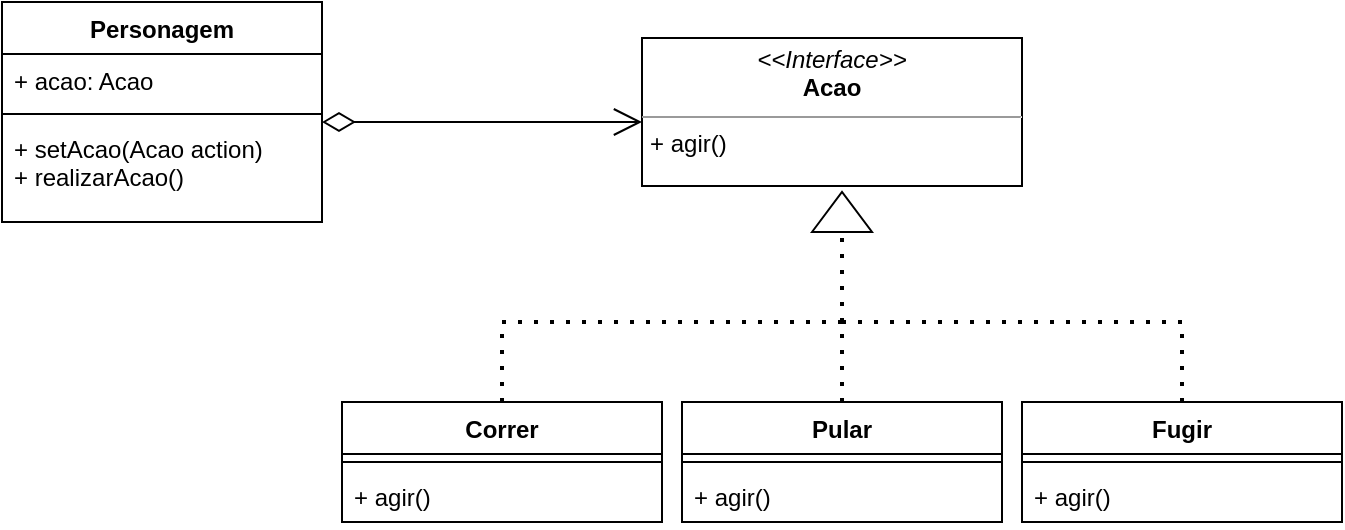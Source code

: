 <mxfile version="22.1.0" type="device">
  <diagram name="Página-1" id="Daj0xfLh5SpWCMXgk2ET">
    <mxGraphModel dx="794" dy="456" grid="1" gridSize="10" guides="1" tooltips="1" connect="1" arrows="1" fold="1" page="1" pageScale="1" pageWidth="827" pageHeight="1169" math="0" shadow="0">
      <root>
        <mxCell id="0" />
        <mxCell id="1" parent="0" />
        <mxCell id="AoqZmXVOI4ZkpsZaVuFw-1" value="Personagem" style="swimlane;fontStyle=1;align=center;verticalAlign=top;childLayout=stackLayout;horizontal=1;startSize=26;horizontalStack=0;resizeParent=1;resizeParentMax=0;resizeLast=0;collapsible=1;marginBottom=0;whiteSpace=wrap;html=1;" parent="1" vertex="1">
          <mxGeometry x="180" y="100" width="160" height="110" as="geometry" />
        </mxCell>
        <mxCell id="AoqZmXVOI4ZkpsZaVuFw-2" value="+ acao: Acao" style="text;strokeColor=none;fillColor=none;align=left;verticalAlign=top;spacingLeft=4;spacingRight=4;overflow=hidden;rotatable=0;points=[[0,0.5],[1,0.5]];portConstraint=eastwest;whiteSpace=wrap;html=1;" parent="AoqZmXVOI4ZkpsZaVuFw-1" vertex="1">
          <mxGeometry y="26" width="160" height="26" as="geometry" />
        </mxCell>
        <mxCell id="AoqZmXVOI4ZkpsZaVuFw-3" value="" style="line;strokeWidth=1;fillColor=none;align=left;verticalAlign=middle;spacingTop=-1;spacingLeft=3;spacingRight=3;rotatable=0;labelPosition=right;points=[];portConstraint=eastwest;strokeColor=inherit;" parent="AoqZmXVOI4ZkpsZaVuFw-1" vertex="1">
          <mxGeometry y="52" width="160" height="8" as="geometry" />
        </mxCell>
        <mxCell id="AoqZmXVOI4ZkpsZaVuFw-4" value="+ setAcao(Acao action)&lt;br&gt;+ realizarAcao()" style="text;strokeColor=none;fillColor=none;align=left;verticalAlign=top;spacingLeft=4;spacingRight=4;overflow=hidden;rotatable=0;points=[[0,0.5],[1,0.5]];portConstraint=eastwest;whiteSpace=wrap;html=1;" parent="AoqZmXVOI4ZkpsZaVuFw-1" vertex="1">
          <mxGeometry y="60" width="160" height="50" as="geometry" />
        </mxCell>
        <mxCell id="AoqZmXVOI4ZkpsZaVuFw-5" value="&lt;p style=&quot;margin:0px;margin-top:4px;text-align:center;&quot;&gt;&lt;i&gt;&amp;lt;&amp;lt;Interface&amp;gt;&amp;gt;&lt;/i&gt;&lt;br&gt;&lt;b&gt;Acao&lt;/b&gt;&lt;/p&gt;&lt;hr size=&quot;1&quot;&gt;&lt;p style=&quot;margin:0px;margin-left:4px;&quot;&gt;+ agir()&lt;br&gt;&lt;/p&gt;" style="verticalAlign=top;align=left;overflow=fill;fontSize=12;fontFamily=Helvetica;html=1;whiteSpace=wrap;" parent="1" vertex="1">
          <mxGeometry x="500" y="118" width="190" height="74" as="geometry" />
        </mxCell>
        <mxCell id="AoqZmXVOI4ZkpsZaVuFw-6" value="Correr" style="swimlane;fontStyle=1;align=center;verticalAlign=top;childLayout=stackLayout;horizontal=1;startSize=26;horizontalStack=0;resizeParent=1;resizeParentMax=0;resizeLast=0;collapsible=1;marginBottom=0;whiteSpace=wrap;html=1;" parent="1" vertex="1">
          <mxGeometry x="350" y="300" width="160" height="60" as="geometry" />
        </mxCell>
        <mxCell id="AoqZmXVOI4ZkpsZaVuFw-8" value="" style="line;strokeWidth=1;fillColor=none;align=left;verticalAlign=middle;spacingTop=-1;spacingLeft=3;spacingRight=3;rotatable=0;labelPosition=right;points=[];portConstraint=eastwest;strokeColor=inherit;" parent="AoqZmXVOI4ZkpsZaVuFw-6" vertex="1">
          <mxGeometry y="26" width="160" height="8" as="geometry" />
        </mxCell>
        <mxCell id="AoqZmXVOI4ZkpsZaVuFw-9" value="+ agir()" style="text;strokeColor=none;fillColor=none;align=left;verticalAlign=top;spacingLeft=4;spacingRight=4;overflow=hidden;rotatable=0;points=[[0,0.5],[1,0.5]];portConstraint=eastwest;whiteSpace=wrap;html=1;" parent="AoqZmXVOI4ZkpsZaVuFw-6" vertex="1">
          <mxGeometry y="34" width="160" height="26" as="geometry" />
        </mxCell>
        <mxCell id="AoqZmXVOI4ZkpsZaVuFw-10" value="Pular" style="swimlane;fontStyle=1;align=center;verticalAlign=top;childLayout=stackLayout;horizontal=1;startSize=26;horizontalStack=0;resizeParent=1;resizeParentMax=0;resizeLast=0;collapsible=1;marginBottom=0;whiteSpace=wrap;html=1;" parent="1" vertex="1">
          <mxGeometry x="520" y="300" width="160" height="60" as="geometry" />
        </mxCell>
        <mxCell id="AoqZmXVOI4ZkpsZaVuFw-11" value="" style="line;strokeWidth=1;fillColor=none;align=left;verticalAlign=middle;spacingTop=-1;spacingLeft=3;spacingRight=3;rotatable=0;labelPosition=right;points=[];portConstraint=eastwest;strokeColor=inherit;" parent="AoqZmXVOI4ZkpsZaVuFw-10" vertex="1">
          <mxGeometry y="26" width="160" height="8" as="geometry" />
        </mxCell>
        <mxCell id="AoqZmXVOI4ZkpsZaVuFw-12" value="+ agir()" style="text;strokeColor=none;fillColor=none;align=left;verticalAlign=top;spacingLeft=4;spacingRight=4;overflow=hidden;rotatable=0;points=[[0,0.5],[1,0.5]];portConstraint=eastwest;whiteSpace=wrap;html=1;" parent="AoqZmXVOI4ZkpsZaVuFw-10" vertex="1">
          <mxGeometry y="34" width="160" height="26" as="geometry" />
        </mxCell>
        <mxCell id="AoqZmXVOI4ZkpsZaVuFw-13" value="Fugir" style="swimlane;fontStyle=1;align=center;verticalAlign=top;childLayout=stackLayout;horizontal=1;startSize=26;horizontalStack=0;resizeParent=1;resizeParentMax=0;resizeLast=0;collapsible=1;marginBottom=0;whiteSpace=wrap;html=1;" parent="1" vertex="1">
          <mxGeometry x="690" y="300" width="160" height="60" as="geometry" />
        </mxCell>
        <mxCell id="AoqZmXVOI4ZkpsZaVuFw-14" value="" style="line;strokeWidth=1;fillColor=none;align=left;verticalAlign=middle;spacingTop=-1;spacingLeft=3;spacingRight=3;rotatable=0;labelPosition=right;points=[];portConstraint=eastwest;strokeColor=inherit;" parent="AoqZmXVOI4ZkpsZaVuFw-13" vertex="1">
          <mxGeometry y="26" width="160" height="8" as="geometry" />
        </mxCell>
        <mxCell id="AoqZmXVOI4ZkpsZaVuFw-15" value="+ agir()" style="text;strokeColor=none;fillColor=none;align=left;verticalAlign=top;spacingLeft=4;spacingRight=4;overflow=hidden;rotatable=0;points=[[0,0.5],[1,0.5]];portConstraint=eastwest;whiteSpace=wrap;html=1;" parent="AoqZmXVOI4ZkpsZaVuFw-13" vertex="1">
          <mxGeometry y="34" width="160" height="26" as="geometry" />
        </mxCell>
        <mxCell id="AoqZmXVOI4ZkpsZaVuFw-16" value="" style="triangle;whiteSpace=wrap;html=1;rotation=-90;" parent="1" vertex="1">
          <mxGeometry x="590" y="190" width="20" height="30" as="geometry" />
        </mxCell>
        <mxCell id="AoqZmXVOI4ZkpsZaVuFw-17" value="" style="endArrow=none;dashed=1;html=1;dashPattern=1 3;strokeWidth=2;rounded=0;exitX=0.5;exitY=0;exitDx=0;exitDy=0;" parent="1" source="AoqZmXVOI4ZkpsZaVuFw-6" edge="1">
          <mxGeometry width="50" height="50" relative="1" as="geometry">
            <mxPoint x="450" y="250" as="sourcePoint" />
            <mxPoint x="600" y="260" as="targetPoint" />
            <Array as="points">
              <mxPoint x="430" y="260" />
            </Array>
          </mxGeometry>
        </mxCell>
        <mxCell id="AoqZmXVOI4ZkpsZaVuFw-18" value="" style="endArrow=none;dashed=1;html=1;dashPattern=1 3;strokeWidth=2;rounded=0;entryX=0.5;entryY=0;entryDx=0;entryDy=0;" parent="1" target="AoqZmXVOI4ZkpsZaVuFw-13" edge="1">
          <mxGeometry width="50" height="50" relative="1" as="geometry">
            <mxPoint x="600" y="260" as="sourcePoint" />
            <mxPoint x="842" y="170" as="targetPoint" />
            <Array as="points">
              <mxPoint x="770" y="260" />
            </Array>
          </mxGeometry>
        </mxCell>
        <mxCell id="AoqZmXVOI4ZkpsZaVuFw-19" value="" style="endArrow=none;dashed=1;html=1;dashPattern=1 3;strokeWidth=2;rounded=0;exitX=0.5;exitY=0;exitDx=0;exitDy=0;entryX=0;entryY=0.5;entryDx=0;entryDy=0;" parent="1" source="AoqZmXVOI4ZkpsZaVuFw-10" target="AoqZmXVOI4ZkpsZaVuFw-16" edge="1">
          <mxGeometry width="50" height="50" relative="1" as="geometry">
            <mxPoint x="470" y="310" as="sourcePoint" />
            <mxPoint x="602" y="234" as="targetPoint" />
            <Array as="points">
              <mxPoint x="600" y="280" />
            </Array>
          </mxGeometry>
        </mxCell>
        <mxCell id="U5miPAePG3XM-71bMOml-3" value="" style="endArrow=open;html=1;endSize=12;startArrow=diamondThin;startSize=14;startFill=0;edgeStyle=orthogonalEdgeStyle;align=left;verticalAlign=bottom;rounded=0;" edge="1" parent="1">
          <mxGeometry x="-1" y="3" relative="1" as="geometry">
            <mxPoint x="340" y="160" as="sourcePoint" />
            <mxPoint x="500" y="160" as="targetPoint" />
          </mxGeometry>
        </mxCell>
      </root>
    </mxGraphModel>
  </diagram>
</mxfile>
